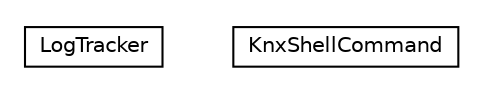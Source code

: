 #!/usr/local/bin/dot
#
# Class diagram 
# Generated by UMLGraph version R5_6-24-gf6e263 (http://www.umlgraph.org/)
#

digraph G {
	edge [fontname="Helvetica",fontsize=10,labelfontname="Helvetica",labelfontsize=10];
	node [fontname="Helvetica",fontsize=10,shape=plaintext];
	nodesep=0.25;
	ranksep=0.5;
	// org.universAAL.lddi.knx.networkdriver.util.LogTracker
	c818013 [label=<<table title="org.universAAL.lddi.knx.networkdriver.util.LogTracker" border="0" cellborder="1" cellspacing="0" cellpadding="2" port="p" href="./LogTracker.html">
		<tr><td><table border="0" cellspacing="0" cellpadding="1">
<tr><td align="center" balign="center"> LogTracker </td></tr>
		</table></td></tr>
		</table>>, URL="./LogTracker.html", fontname="Helvetica", fontcolor="black", fontsize=10.0];
	// org.universAAL.lddi.knx.networkdriver.util.KnxShellCommand
	c818014 [label=<<table title="org.universAAL.lddi.knx.networkdriver.util.KnxShellCommand" border="0" cellborder="1" cellspacing="0" cellpadding="2" port="p" href="./KnxShellCommand.html">
		<tr><td><table border="0" cellspacing="0" cellpadding="1">
<tr><td align="center" balign="center"> KnxShellCommand </td></tr>
		</table></td></tr>
		</table>>, URL="./KnxShellCommand.html", fontname="Helvetica", fontcolor="black", fontsize=10.0];
}

